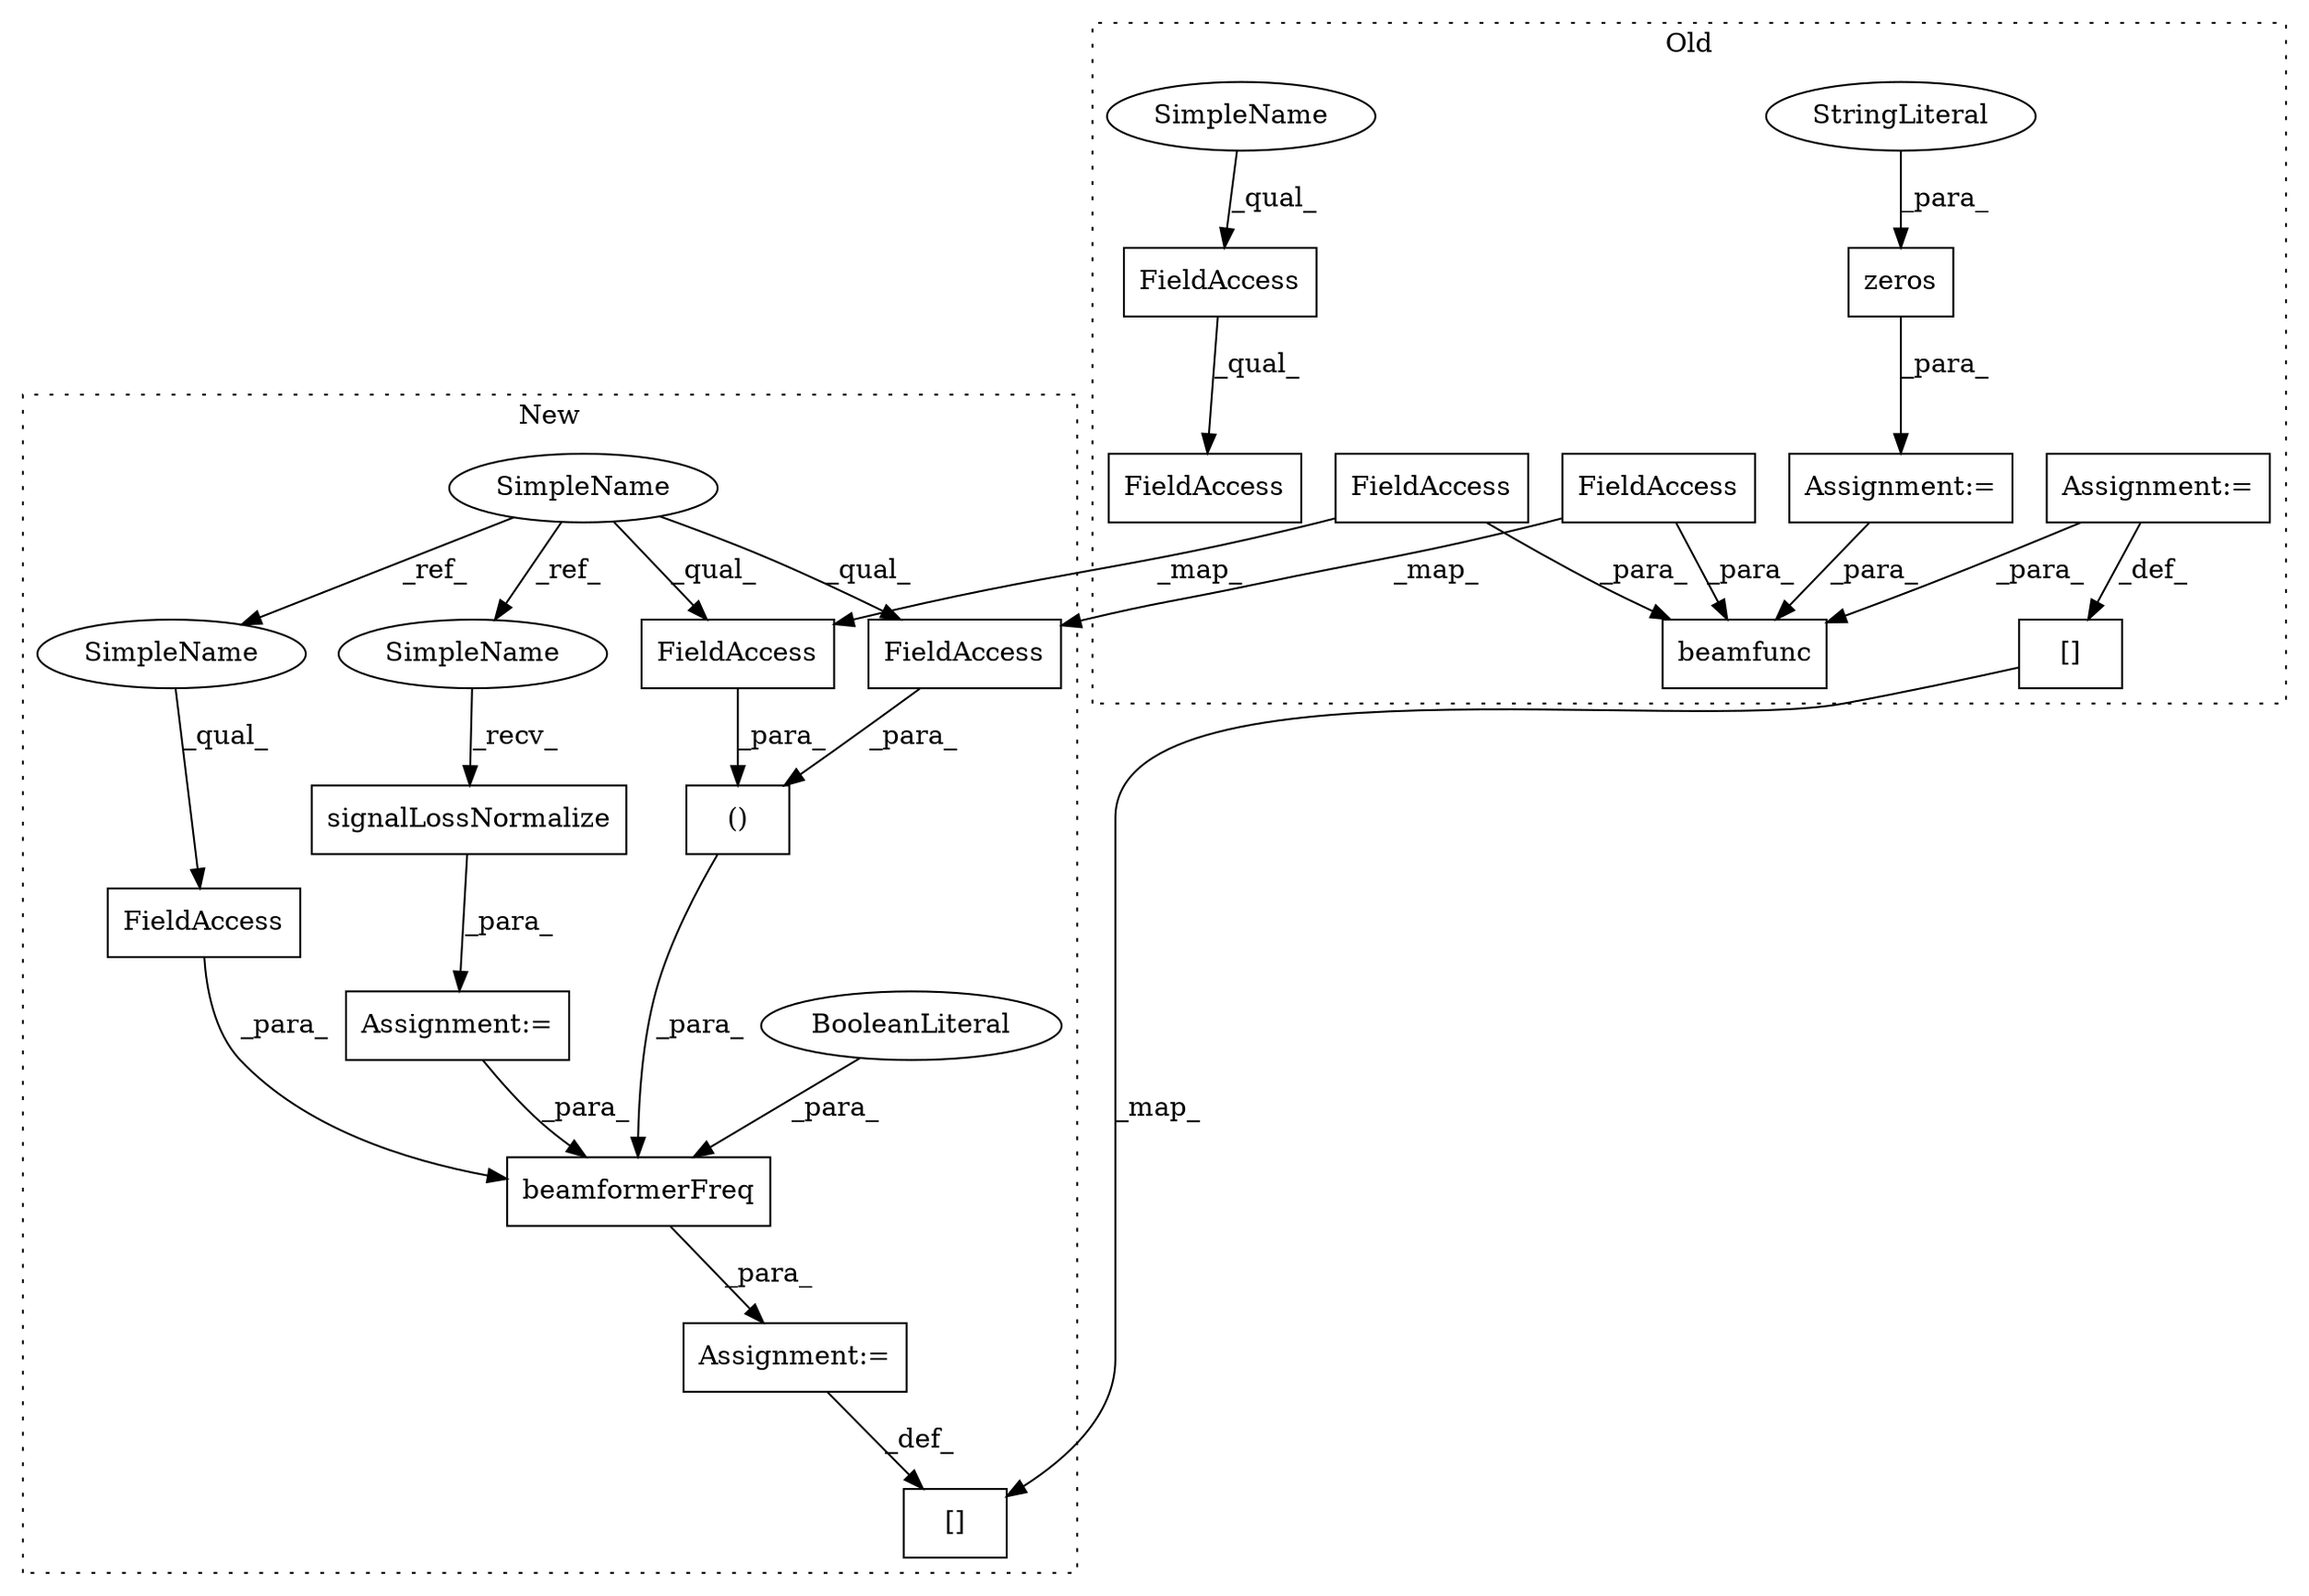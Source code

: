 digraph G {
subgraph cluster0 {
1 [label="beamfunc" a="32" s="10826,10862" l="9,1" shape="box"];
5 [label="zeros" a="32" s="10460,10481" l="6,1" shape="box"];
6 [label="StringLiteral" a="45" s="10478" l="3" shape="ellipse"];
9 [label="Assignment:=" a="7" s="10459" l="1" shape="box"];
10 [label="Assignment:=" a="7" s="10489" l="1" shape="box"];
12 [label="[]" a="2" s="10873,10877" l="3,1" shape="box"];
15 [label="FieldAccess" a="22" s="10851" l="7" shape="box"];
17 [label="FieldAccess" a="22" s="10515" l="9" shape="box"];
18 [label="FieldAccess" a="22" s="10515" l="14" shape="box"];
19 [label="FieldAccess" a="22" s="10843" l="7" shape="box"];
24 [label="SimpleName" a="42" s="10515" l="4" shape="ellipse"];
label = "Old";
style="dotted";
}
subgraph cluster1 {
2 [label="beamformerFreq" a="32" s="10870,11002" l="15,2" shape="box"];
3 [label="()" a="106" s="10943" l="59" shape="box"];
4 [label="BooleanLiteral" a="9" s="10885" l="5" shape="ellipse"];
7 [label="FieldAccess" a="22" s="10911" l="11" shape="box"];
8 [label="Assignment:=" a="7" s="10869" l="1" shape="box"];
11 [label="[]" a="2" s="11014,11018" l="3,1" shape="box"];
13 [label="Assignment:=" a="7" s="10501" l="1" shape="box"];
14 [label="FieldAccess" a="22" s="10963" l="7" shape="box"];
16 [label="SimpleName" a="42" s="10185" l="4" shape="ellipse"];
20 [label="FieldAccess" a="22" s="10943" l="7" shape="box"];
21 [label="signalLossNormalize" a="32" s="10508" l="21" shape="box"];
22 [label="SimpleName" a="42" s="10911" l="4" shape="ellipse"];
23 [label="SimpleName" a="42" s="10503" l="4" shape="ellipse"];
label = "New";
style="dotted";
}
2 -> 8 [label="_para_"];
3 -> 2 [label="_para_"];
4 -> 2 [label="_para_"];
5 -> 9 [label="_para_"];
6 -> 5 [label="_para_"];
7 -> 2 [label="_para_"];
8 -> 11 [label="_def_"];
9 -> 1 [label="_para_"];
10 -> 1 [label="_para_"];
10 -> 12 [label="_def_"];
12 -> 11 [label="_map_"];
13 -> 2 [label="_para_"];
14 -> 3 [label="_para_"];
15 -> 14 [label="_map_"];
15 -> 1 [label="_para_"];
16 -> 22 [label="_ref_"];
16 -> 14 [label="_qual_"];
16 -> 20 [label="_qual_"];
16 -> 23 [label="_ref_"];
17 -> 18 [label="_qual_"];
19 -> 20 [label="_map_"];
19 -> 1 [label="_para_"];
20 -> 3 [label="_para_"];
21 -> 13 [label="_para_"];
22 -> 7 [label="_qual_"];
23 -> 21 [label="_recv_"];
24 -> 17 [label="_qual_"];
}